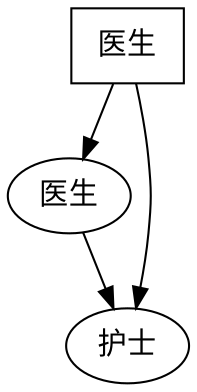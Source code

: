 // 这是一个有向图
digraph {
	A [label="医生" image="asd.jpeg" shape=box]
	B [label="医生"]
	C [label="护士"]
	A -> B
	A -> C
	B -> C
}
